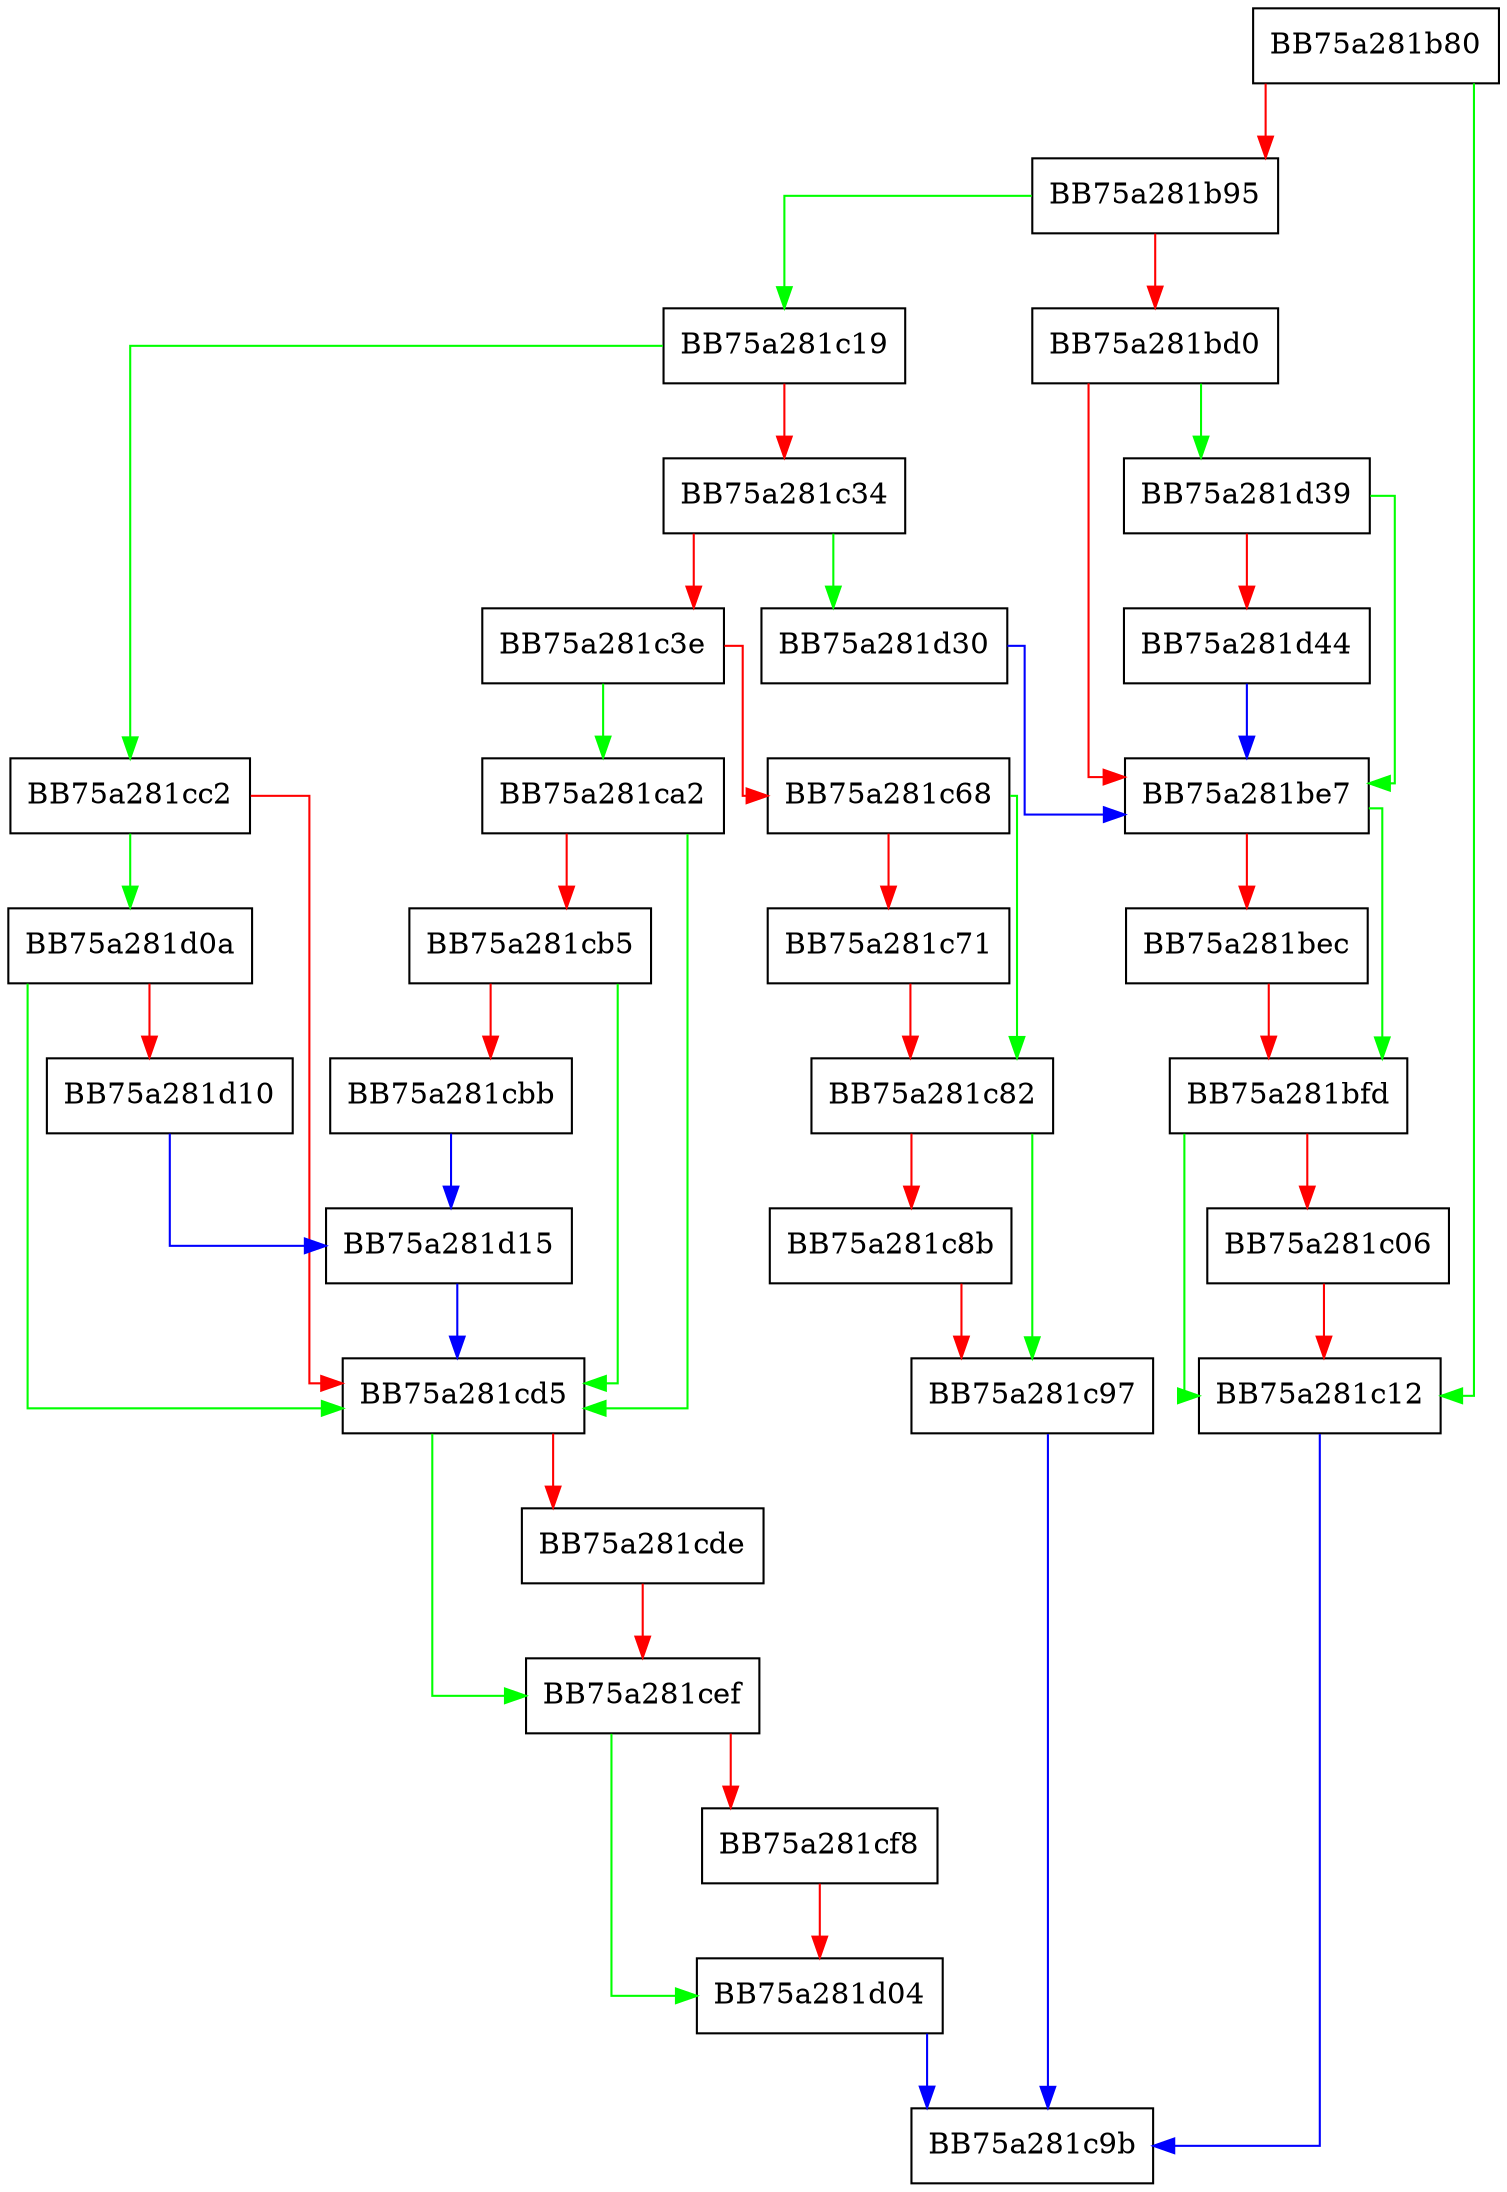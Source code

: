 digraph DoCountRecords {
  node [shape="box"];
  graph [splines=ortho];
  BB75a281b80 -> BB75a281c12 [color="green"];
  BB75a281b80 -> BB75a281b95 [color="red"];
  BB75a281b95 -> BB75a281c19 [color="green"];
  BB75a281b95 -> BB75a281bd0 [color="red"];
  BB75a281bd0 -> BB75a281d39 [color="green"];
  BB75a281bd0 -> BB75a281be7 [color="red"];
  BB75a281be7 -> BB75a281bfd [color="green"];
  BB75a281be7 -> BB75a281bec [color="red"];
  BB75a281bec -> BB75a281bfd [color="red"];
  BB75a281bfd -> BB75a281c12 [color="green"];
  BB75a281bfd -> BB75a281c06 [color="red"];
  BB75a281c06 -> BB75a281c12 [color="red"];
  BB75a281c12 -> BB75a281c9b [color="blue"];
  BB75a281c19 -> BB75a281cc2 [color="green"];
  BB75a281c19 -> BB75a281c34 [color="red"];
  BB75a281c34 -> BB75a281d30 [color="green"];
  BB75a281c34 -> BB75a281c3e [color="red"];
  BB75a281c3e -> BB75a281ca2 [color="green"];
  BB75a281c3e -> BB75a281c68 [color="red"];
  BB75a281c68 -> BB75a281c82 [color="green"];
  BB75a281c68 -> BB75a281c71 [color="red"];
  BB75a281c71 -> BB75a281c82 [color="red"];
  BB75a281c82 -> BB75a281c97 [color="green"];
  BB75a281c82 -> BB75a281c8b [color="red"];
  BB75a281c8b -> BB75a281c97 [color="red"];
  BB75a281c97 -> BB75a281c9b [color="blue"];
  BB75a281ca2 -> BB75a281cd5 [color="green"];
  BB75a281ca2 -> BB75a281cb5 [color="red"];
  BB75a281cb5 -> BB75a281cd5 [color="green"];
  BB75a281cb5 -> BB75a281cbb [color="red"];
  BB75a281cbb -> BB75a281d15 [color="blue"];
  BB75a281cc2 -> BB75a281d0a [color="green"];
  BB75a281cc2 -> BB75a281cd5 [color="red"];
  BB75a281cd5 -> BB75a281cef [color="green"];
  BB75a281cd5 -> BB75a281cde [color="red"];
  BB75a281cde -> BB75a281cef [color="red"];
  BB75a281cef -> BB75a281d04 [color="green"];
  BB75a281cef -> BB75a281cf8 [color="red"];
  BB75a281cf8 -> BB75a281d04 [color="red"];
  BB75a281d04 -> BB75a281c9b [color="blue"];
  BB75a281d0a -> BB75a281cd5 [color="green"];
  BB75a281d0a -> BB75a281d10 [color="red"];
  BB75a281d10 -> BB75a281d15 [color="blue"];
  BB75a281d15 -> BB75a281cd5 [color="blue"];
  BB75a281d30 -> BB75a281be7 [color="blue"];
  BB75a281d39 -> BB75a281be7 [color="green"];
  BB75a281d39 -> BB75a281d44 [color="red"];
  BB75a281d44 -> BB75a281be7 [color="blue"];
}